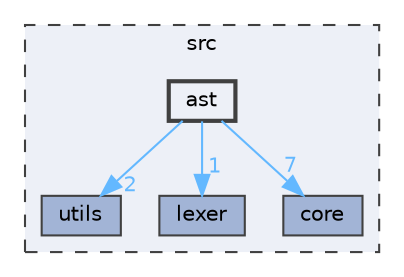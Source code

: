 digraph "C:/Users/gogop/CLionProjects/Zenith/src/ast"
{
 // LATEX_PDF_SIZE
  bgcolor="transparent";
  edge [fontname=Helvetica,fontsize=10,labelfontname=Helvetica,labelfontsize=10];
  node [fontname=Helvetica,fontsize=10,shape=box,height=0.2,width=0.4];
  compound=true
  subgraph clusterdir_68267d1309a1af8e8297ef4c3efbcdba {
    graph [ bgcolor="#edf0f7", pencolor="grey25", label="src", fontname=Helvetica,fontsize=10 style="filled,dashed", URL="dir_68267d1309a1af8e8297ef4c3efbcdba.html",tooltip=""]
  dir_313caf1132e152dd9b58bea13a4052ca [label="utils", fillcolor="#a2b4d6", color="grey25", style="filled", URL="dir_313caf1132e152dd9b58bea13a4052ca.html",tooltip=""];
  dir_e1aa690b4af0a0538ec65649b0390051 [label="lexer", fillcolor="#a2b4d6", color="grey25", style="filled", URL="dir_e1aa690b4af0a0538ec65649b0390051.html",tooltip=""];
  dir_aebb8dcc11953d78e620bbef0b9e2183 [label="core", fillcolor="#a2b4d6", color="grey25", style="filled", URL="dir_aebb8dcc11953d78e620bbef0b9e2183.html",tooltip=""];
  dir_203e5988f1ed315d29383d699972de6f [label="ast", fillcolor="#edf0f7", color="grey25", style="filled,bold", URL="dir_203e5988f1ed315d29383d699972de6f.html",tooltip=""];
  }
  dir_203e5988f1ed315d29383d699972de6f->dir_313caf1132e152dd9b58bea13a4052ca [headlabel="2", labeldistance=1.5 headhref="dir_000003_000023.html" href="dir_000003_000023.html" color="steelblue1" fontcolor="steelblue1"];
  dir_203e5988f1ed315d29383d699972de6f->dir_aebb8dcc11953d78e620bbef0b9e2183 [headlabel="7", labeldistance=1.5 headhref="dir_000003_000016.html" href="dir_000003_000016.html" color="steelblue1" fontcolor="steelblue1"];
  dir_203e5988f1ed315d29383d699972de6f->dir_e1aa690b4af0a0538ec65649b0390051 [headlabel="1", labeldistance=1.5 headhref="dir_000003_000018.html" href="dir_000003_000018.html" color="steelblue1" fontcolor="steelblue1"];
}
